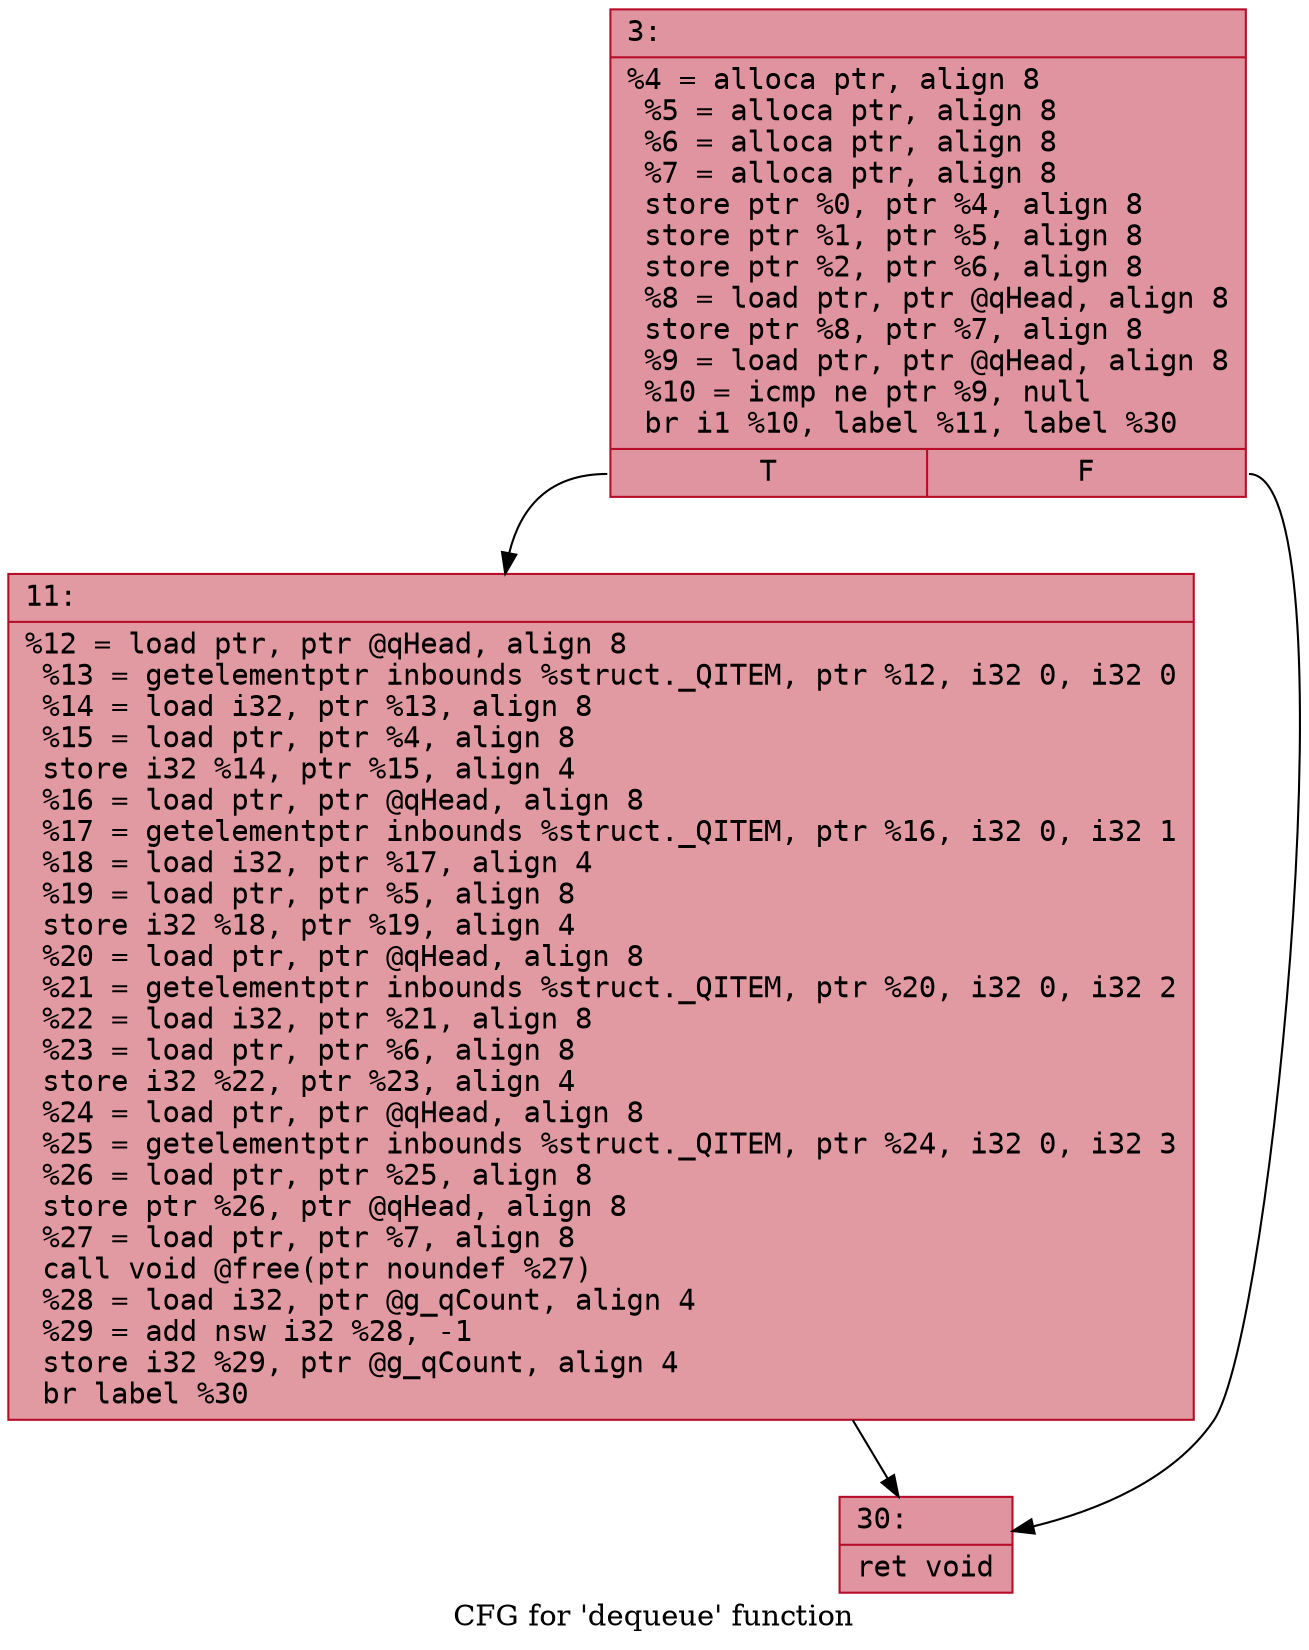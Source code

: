 digraph "CFG for 'dequeue' function" {
	label="CFG for 'dequeue' function";

	Node0x6000035d2210 [shape=record,color="#b70d28ff", style=filled, fillcolor="#b70d2870" fontname="Courier",label="{3:\l|  %4 = alloca ptr, align 8\l  %5 = alloca ptr, align 8\l  %6 = alloca ptr, align 8\l  %7 = alloca ptr, align 8\l  store ptr %0, ptr %4, align 8\l  store ptr %1, ptr %5, align 8\l  store ptr %2, ptr %6, align 8\l  %8 = load ptr, ptr @qHead, align 8\l  store ptr %8, ptr %7, align 8\l  %9 = load ptr, ptr @qHead, align 8\l  %10 = icmp ne ptr %9, null\l  br i1 %10, label %11, label %30\l|{<s0>T|<s1>F}}"];
	Node0x6000035d2210:s0 -> Node0x6000035d25d0[tooltip="3 -> 11\nProbability 62.50%" ];
	Node0x6000035d2210:s1 -> Node0x6000035d2620[tooltip="3 -> 30\nProbability 37.50%" ];
	Node0x6000035d25d0 [shape=record,color="#b70d28ff", style=filled, fillcolor="#bb1b2c70" fontname="Courier",label="{11:\l|  %12 = load ptr, ptr @qHead, align 8\l  %13 = getelementptr inbounds %struct._QITEM, ptr %12, i32 0, i32 0\l  %14 = load i32, ptr %13, align 8\l  %15 = load ptr, ptr %4, align 8\l  store i32 %14, ptr %15, align 4\l  %16 = load ptr, ptr @qHead, align 8\l  %17 = getelementptr inbounds %struct._QITEM, ptr %16, i32 0, i32 1\l  %18 = load i32, ptr %17, align 4\l  %19 = load ptr, ptr %5, align 8\l  store i32 %18, ptr %19, align 4\l  %20 = load ptr, ptr @qHead, align 8\l  %21 = getelementptr inbounds %struct._QITEM, ptr %20, i32 0, i32 2\l  %22 = load i32, ptr %21, align 8\l  %23 = load ptr, ptr %6, align 8\l  store i32 %22, ptr %23, align 4\l  %24 = load ptr, ptr @qHead, align 8\l  %25 = getelementptr inbounds %struct._QITEM, ptr %24, i32 0, i32 3\l  %26 = load ptr, ptr %25, align 8\l  store ptr %26, ptr @qHead, align 8\l  %27 = load ptr, ptr %7, align 8\l  call void @free(ptr noundef %27)\l  %28 = load i32, ptr @g_qCount, align 4\l  %29 = add nsw i32 %28, -1\l  store i32 %29, ptr @g_qCount, align 4\l  br label %30\l}"];
	Node0x6000035d25d0 -> Node0x6000035d2620[tooltip="11 -> 30\nProbability 100.00%" ];
	Node0x6000035d2620 [shape=record,color="#b70d28ff", style=filled, fillcolor="#b70d2870" fontname="Courier",label="{30:\l|  ret void\l}"];
}
